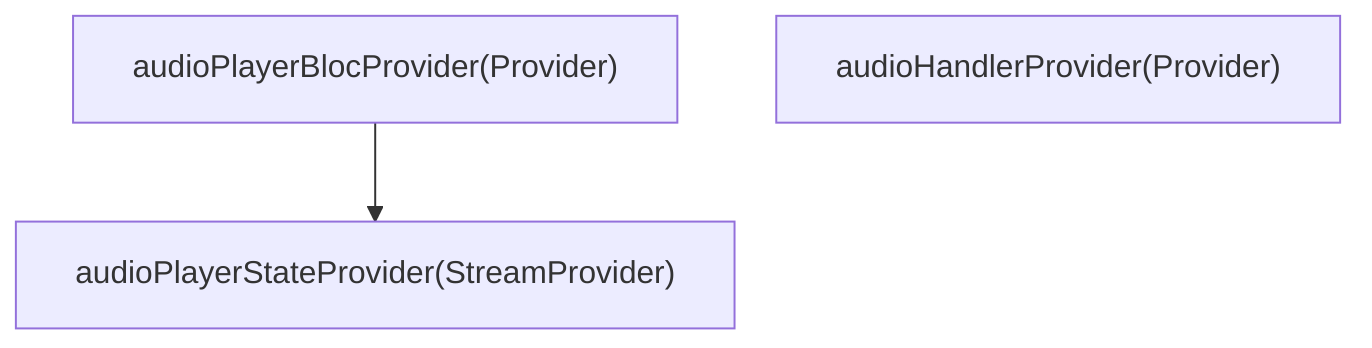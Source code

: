 %% AUDIO-Provider
flowchart TD
  audioPlayerBlocProvider["audioPlayerBlocProvider(Provider)"]
  audioPlayerStateProvider["audioPlayerStateProvider(StreamProvider)"]
  audioHandlerProvider["audioHandlerProvider(Provider)"]
  audioPlayerBlocProvider --> audioPlayerStateProvider
  %% audioHandlerProvider ist unabhängig, keine direkte Verbindung